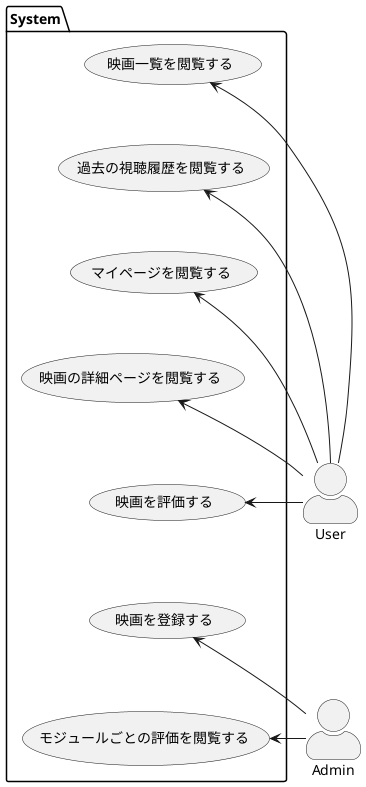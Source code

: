 @startuml
'https://plantuml.com/use-case-diagram

skinparam actorStyle awesome


:Admin: as Admin
:User: as User

package System{
    usecase "映画一覧を閲覧する" as ViewMovieUC
    usecase "過去の視聴履歴を閲覧する" as ViewMovieHistUC
    usecase "マイページを閲覧する" as ViewMyPageUC
    usecase "映画の詳細ページを閲覧する" as ViewMovieDescUC
    usecase "映画を評価する" as EvalMovieUC
    usecase "映画を登録する" as InsertMovieUC
    usecase "モジュールごとの評価を閲覧する" as ViewModuleEvalUC
}

ViewMovieUC -[hidden]-> ViewMovieHistUC
ViewMovieHistUC -[hidden]-> ViewMyPageUC
ViewMyPageUC -[hidden]-> ViewMovieDescUC
ViewMovieDescUC -[hidden]-> EvalMovieUC
EvalMovieUC -[hidden]-> InsertMovieUC
InsertMovieUC -[hidden]-> ViewModuleEvalUC


User -l-> ViewMovieUC
User -l-> ViewMovieHistUC
User -l-> ViewMovieDescUC
User -l-> ViewMyPageUC
User -l-> EvalMovieUC
InsertMovieUC <-r- Admin
ViewModuleEvalUC <-r- Admin


@enduml